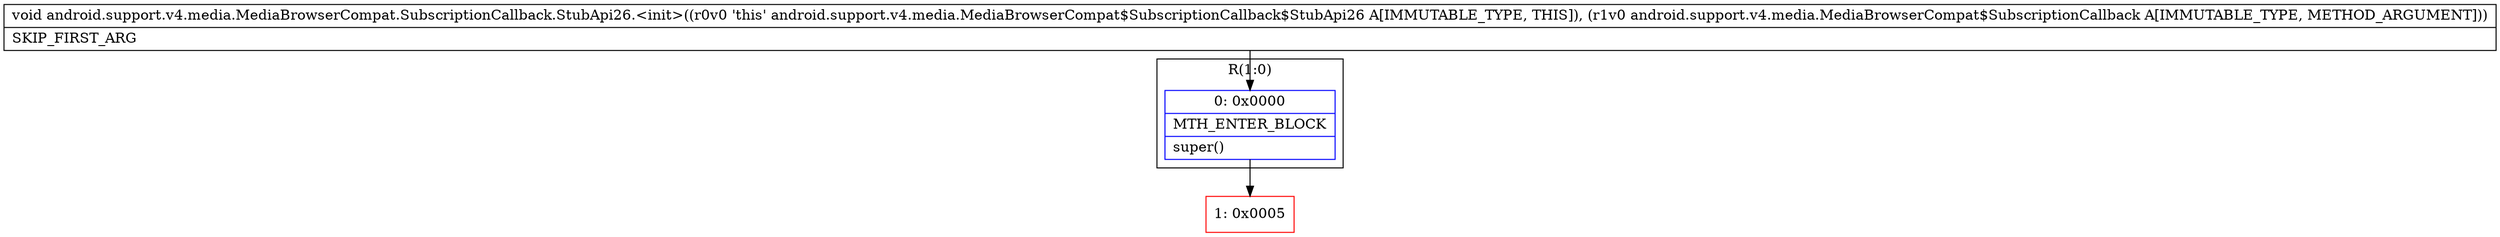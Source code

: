digraph "CFG forandroid.support.v4.media.MediaBrowserCompat.SubscriptionCallback.StubApi26.\<init\>(Landroid\/support\/v4\/media\/MediaBrowserCompat$SubscriptionCallback;)V" {
subgraph cluster_Region_1066492230 {
label = "R(1:0)";
node [shape=record,color=blue];
Node_0 [shape=record,label="{0\:\ 0x0000|MTH_ENTER_BLOCK\l|super()\l}"];
}
Node_1 [shape=record,color=red,label="{1\:\ 0x0005}"];
MethodNode[shape=record,label="{void android.support.v4.media.MediaBrowserCompat.SubscriptionCallback.StubApi26.\<init\>((r0v0 'this' android.support.v4.media.MediaBrowserCompat$SubscriptionCallback$StubApi26 A[IMMUTABLE_TYPE, THIS]), (r1v0 android.support.v4.media.MediaBrowserCompat$SubscriptionCallback A[IMMUTABLE_TYPE, METHOD_ARGUMENT]))  | SKIP_FIRST_ARG\l}"];
MethodNode -> Node_0;
Node_0 -> Node_1;
}

